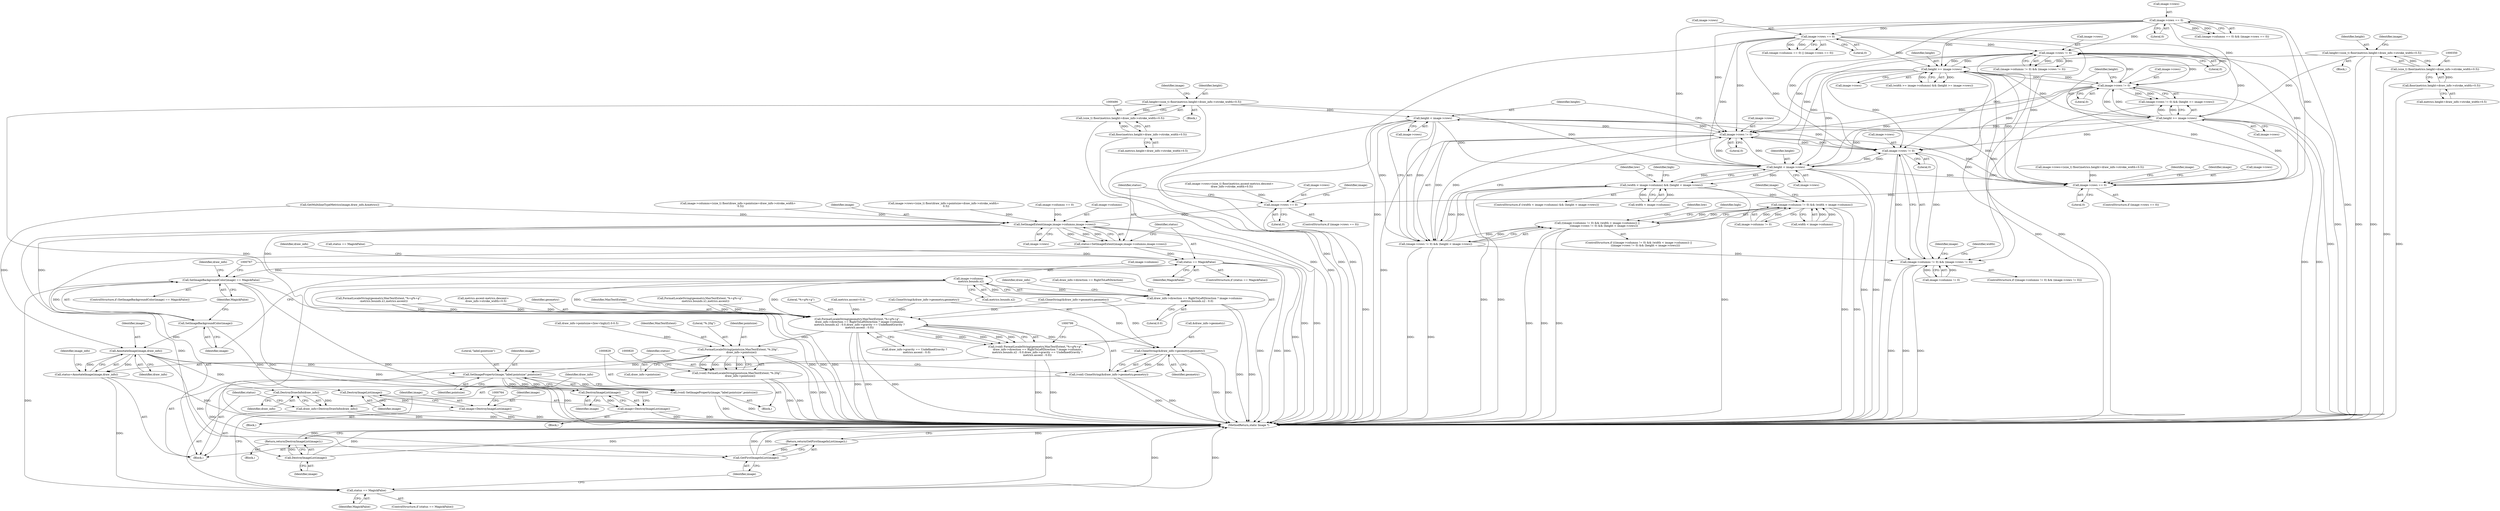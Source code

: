 digraph "0_ImageMagick_aeff00de228bc5a158c2a975ab47845d8a1db456_0@pointer" {
"1000561" [label="(Call,height < image->rows)"];
"1000487" [label="(Call,height=(size_t) floor(metrics.height+draw_info->stroke_width+0.5))"];
"1000489" [label="(Call,(size_t) floor(metrics.height+draw_info->stroke_width+0.5))"];
"1000491" [label="(Call,floor(metrics.height+draw_info->stroke_width+0.5))"];
"1000556" [label="(Call,image->rows != 0)"];
"1000368" [label="(Call,image->rows != 0)"];
"1000224" [label="(Call,image->rows == 0)"];
"1000381" [label="(Call,height >= image->rows)"];
"1000347" [label="(Call,height=(size_t) floor(metrics.height+draw_info->stroke_width+0.5))"];
"1000349" [label="(Call,(size_t) floor(metrics.height+draw_info->stroke_width+0.5))"];
"1000351" [label="(Call,floor(metrics.height+draw_info->stroke_width+0.5))"];
"1000407" [label="(Call,height >= image->rows)"];
"1000402" [label="(Call,image->rows != 0)"];
"1000276" [label="(Call,image->rows == 0)"];
"1000508" [label="(Call,image->rows != 0)"];
"1000521" [label="(Call,height < image->rows)"];
"1000561" [label="(Call,height < image->rows)"];
"1000502" [label="(Call,(image->columns != 0) && (image->rows != 0))"];
"1000515" [label="(Call,(width < image->columns) && (height < image->rows))"];
"1000544" [label="(Call,(image->columns != 0) && (width < image->columns))"];
"1000543" [label="(Call,((image->columns != 0) && (width < image->columns)) ||\n                ((image->rows != 0) && (height < image->rows)))"];
"1000555" [label="(Call,(image->rows != 0) && (height < image->rows))"];
"1000667" [label="(Call,image->rows == 0)"];
"1000693" [label="(Call,image->rows == 0)"];
"1000716" [label="(Call,SetImageExtent(image,image->columns,image->rows))"];
"1000714" [label="(Call,status=SetImageExtent(image,image->columns,image->rows))"];
"1000725" [label="(Call,status == MagickFalse)"];
"1000743" [label="(Call,SetImageBackgroundColor(image) == MagickFalse)"];
"1000839" [label="(Call,status == MagickFalse)"];
"1000740" [label="(Call,DestroyImageList(image))"];
"1000739" [label="(Return,return(DestroyImageList(image));)"];
"1000744" [label="(Call,SetImageBackgroundColor(image))"];
"1000760" [label="(Call,DestroyImageList(image))"];
"1000758" [label="(Call,image=DestroyImageList(image))"];
"1000808" [label="(Call,AnnotateImage(image,draw_info))"];
"1000806" [label="(Call,status=AnnotateImage(image,draw_info))"];
"1000830" [label="(Call,SetImageProperty(image,\"label:pointsize\",pointsize))"];
"1000828" [label="(Call,(void) SetImageProperty(image,\"label:pointsize\",pointsize))"];
"1000845" [label="(Call,DestroyImageList(image))"];
"1000843" [label="(Call,image=DestroyImageList(image))"];
"1000852" [label="(Call,GetFirstImageInList(image))"];
"1000851" [label="(Return,return(GetFirstImageInList(image));)"];
"1000836" [label="(Call,DestroyDrawInfo(draw_info))"];
"1000834" [label="(Call,draw_info=DestroyDrawInfo(draw_info))"];
"1000778" [label="(Call,image->columns-\n     metrics.bounds.x2)"];
"1000768" [label="(Call,FormatLocaleString(geometry,MaxTextExtent,\"%+g%+g\",\n     draw_info->direction == RightToLeftDirection ? image->columns-\n     metrics.bounds.x2 : 0.0,draw_info->gravity == UndefinedGravity ?\n     metrics.ascent : 0.0))"];
"1000766" [label="(Call,(void) FormatLocaleString(geometry,MaxTextExtent,\"%+g%+g\",\n     draw_info->direction == RightToLeftDirection ? image->columns-\n     metrics.bounds.x2 : 0.0,draw_info->gravity == UndefinedGravity ?\n     metrics.ascent : 0.0))"];
"1000800" [label="(Call,CloneString(&draw_info->geometry,geometry))"];
"1000798" [label="(Call,(void) CloneString(&draw_info->geometry,geometry))"];
"1000821" [label="(Call,FormatLocaleString(pointsize,MaxTextExtent,\"%.20g\",\n        draw_info->pointsize))"];
"1000819" [label="(Call,(void) FormatLocaleString(pointsize,MaxTextExtent,\"%.20g\",\n        draw_info->pointsize))"];
"1000772" [label="(Call,draw_info->direction == RightToLeftDirection ? image->columns-\n     metrics.bounds.x2 : 0.0)"];
"1000224" [label="(Call,image->rows == 0)"];
"1000694" [label="(Call,image->rows)"];
"1000491" [label="(Call,floor(metrics.height+draw_info->stroke_width+0.5))"];
"1000523" [label="(Call,image->rows)"];
"1000668" [label="(Call,image->rows)"];
"1000645" [label="(Call,image->columns == 0)"];
"1000277" [label="(Call,image->rows)"];
"1000544" [label="(Call,(image->columns != 0) && (width < image->columns))"];
"1000727" [label="(Identifier,MagickFalse)"];
"1000744" [label="(Call,SetImageBackgroundColor(image))"];
"1000745" [label="(Identifier,image)"];
"1000600" [label="(Call,status == MagickFalse)"];
"1000810" [label="(Identifier,draw_info)"];
"1000492" [label="(Call,metrics.height+draw_info->stroke_width+0.5)"];
"1000406" [label="(Literal,0)"];
"1000768" [label="(Call,FormatLocaleString(geometry,MaxTextExtent,\"%+g%+g\",\n     draw_info->direction == RightToLeftDirection ? image->columns-\n     metrics.bounds.x2 : 0.0,draw_info->gravity == UndefinedGravity ?\n     metrics.ascent : 0.0))"];
"1000693" [label="(Call,image->rows == 0)"];
"1000760" [label="(Call,DestroyImageList(image))"];
"1000806" [label="(Call,status=AnnotateImage(image,draw_info))"];
"1000503" [label="(Call,image->columns != 0)"];
"1000567" [label="(Identifier,low)"];
"1000369" [label="(Call,image->rows)"];
"1000841" [label="(Identifier,MagickFalse)"];
"1000854" [label="(MethodReturn,static Image *)"];
"1000547" [label="(Identifier,image)"];
"1000805" [label="(Identifier,geometry)"];
"1000739" [label="(Return,return(DestroyImageList(image));)"];
"1000375" [label="(Call,(width >= image->columns) && (height >= image->rows))"];
"1000782" [label="(Call,metrics.bounds.x2)"];
"1000747" [label="(Block,)"];
"1000362" [label="(Call,(image->columns != 0) && (image->rows != 0))"];
"1000225" [label="(Call,image->rows)"];
"1000836" [label="(Call,DestroyDrawInfo(draw_info))"];
"1000824" [label="(Literal,\"%.20g\")"];
"1000246" [label="(Call,image->rows=(size_t) floor(metrics.height+draw_info->stroke_width+0.5))"];
"1000743" [label="(Call,SetImageBackgroundColor(image) == MagickFalse)"];
"1000270" [label="(Call,(image->columns == 0) || (image->rows == 0))"];
"1000594" [label="(Call,GetMultilineTypeMetrics(image,draw_info,&metrics))"];
"1000819" [label="(Call,(void) FormatLocaleString(pointsize,MaxTextExtent,\"%.20g\",\n        draw_info->pointsize))"];
"1000700" [label="(Identifier,image)"];
"1000460" [label="(Call,CloneString(&draw_info->geometry,geometry))"];
"1000560" [label="(Literal,0)"];
"1000834" [label="(Call,draw_info=DestroyDrawInfo(draw_info))"];
"1000299" [label="(Call,FormatLocaleString(geometry,MaxTextExtent,\"%+g%+g\",\n            -metrics.bounds.x1,metrics.ascent))"];
"1000679" [label="(Call,metrics.ascent-metrics.descent+\n      draw_info->stroke_width+0.5)"];
"1000740" [label="(Call,DestroyImageList(image))"];
"1000769" [label="(Identifier,geometry)"];
"1000671" [label="(Literal,0)"];
"1000770" [label="(Identifier,MaxTextExtent)"];
"1000517" [label="(Identifier,width)"];
"1000542" [label="(ControlStructure,if (((image->columns != 0) && (width < image->columns)) ||\n                ((image->rows != 0) && (height < image->rows))))"];
"1000832" [label="(Literal,\"label:pointsize\")"];
"1000788" [label="(Call,draw_info->gravity == UndefinedGravity ?\n     metrics.ascent : 0.0)"];
"1000381" [label="(Call,height >= image->rows)"];
"1000726" [label="(Identifier,status)"];
"1000439" [label="(Call,FormatLocaleString(geometry,MaxTextExtent,\"%+g%+g\",\n            -metrics.bounds.x1,metrics.ascent))"];
"1000505" [label="(Identifier,image)"];
"1000550" [label="(Call,width < image->columns)"];
"1000715" [label="(Identifier,status)"];
"1000672" [label="(Call,image->rows=(size_t) floor(metrics.ascent-metrics.descent+\n      draw_info->stroke_width+0.5))"];
"1000555" [label="(Call,(image->rows != 0) && (height < image->rows))"];
"1000692" [label="(ControlStructure,if (image->rows == 0))"];
"1000382" [label="(Identifier,height)"];
"1000821" [label="(Call,FormatLocaleString(pointsize,MaxTextExtent,\"%.20g\",\n        draw_info->pointsize))"];
"1000721" [label="(Call,image->rows)"];
"1000741" [label="(Identifier,image)"];
"1000831" [label="(Identifier,image)"];
"1000352" [label="(Call,metrics.height+draw_info->stroke_width+0.5)"];
"1000843" [label="(Call,image=DestroyImageList(image))"];
"1000742" [label="(ControlStructure,if (SetImageBackgroundColor(image) == MagickFalse))"];
"1000228" [label="(Literal,0)"];
"1000846" [label="(Identifier,image)"];
"1000543" [label="(Call,((image->columns != 0) && (width < image->columns)) ||\n                ((image->rows != 0) && (height < image->rows)))"];
"1000561" [label="(Call,height < image->rows)"];
"1000779" [label="(Call,image->columns)"];
"1000427" [label="(Block,)"];
"1000835" [label="(Identifier,draw_info)"];
"1000761" [label="(Identifier,image)"];
"1000718" [label="(Call,image->columns)"];
"1000409" [label="(Call,image->rows)"];
"1000758" [label="(Call,image=DestroyImageList(image))"];
"1000488" [label="(Identifier,height)"];
"1000535" [label="(Identifier,high)"];
"1000823" [label="(Identifier,MaxTextExtent)"];
"1000558" [label="(Identifier,image)"];
"1000383" [label="(Call,image->rows)"];
"1000730" [label="(Identifier,draw_info)"];
"1000809" [label="(Identifier,image)"];
"1000728" [label="(Block,)"];
"1000557" [label="(Call,image->rows)"];
"1000521" [label="(Call,height < image->rows)"];
"1000695" [label="(Identifier,image)"];
"1000746" [label="(Identifier,MagickFalse)"];
"1000489" [label="(Call,(size_t) floor(metrics.height+draw_info->stroke_width+0.5))"];
"1000814" [label="(Identifier,image_info)"];
"1000844" [label="(Identifier,image)"];
"1000771" [label="(Literal,\"%+g%+g\")"];
"1000773" [label="(Call,draw_info->direction == RightToLeftDirection)"];
"1000666" [label="(ControlStructure,if (image->rows == 0))"];
"1000830" [label="(Call,SetImageProperty(image,\"label:pointsize\",pointsize))"];
"1000837" [label="(Identifier,draw_info)"];
"1000407" [label="(Call,height >= image->rows)"];
"1000808" [label="(Call,AnnotateImage(image,draw_info))"];
"1000351" [label="(Call,floor(metrics.height+draw_info->stroke_width+0.5))"];
"1000650" [label="(Call,image->columns=(size_t) floor(draw_info->pointsize+draw_info->stroke_width+\n      0.5))"];
"1000791" [label="(Identifier,draw_info)"];
"1000522" [label="(Identifier,height)"];
"1000667" [label="(Call,image->rows == 0)"];
"1000516" [label="(Call,width < image->columns)"];
"1000817" [label="(Block,)"];
"1000502" [label="(Call,(image->columns != 0) && (image->rows != 0))"];
"1000349" [label="(Call,(size_t) floor(metrics.height+draw_info->stroke_width+0.5))"];
"1000822" [label="(Identifier,pointsize)"];
"1000545" [label="(Call,image->columns != 0)"];
"1000365" [label="(Identifier,image)"];
"1000853" [label="(Identifier,image)"];
"1000401" [label="(Call,(image->rows != 0) && (height >= image->rows))"];
"1000725" [label="(Call,status == MagickFalse)"];
"1000833" [label="(Identifier,pointsize)"];
"1000563" [label="(Call,image->rows)"];
"1000562" [label="(Identifier,height)"];
"1000842" [label="(Block,)"];
"1000512" [label="(Literal,0)"];
"1000798" [label="(Call,(void) CloneString(&draw_info->geometry,geometry))"];
"1000276" [label="(Call,image->rows == 0)"];
"1000759" [label="(Identifier,image)"];
"1000347" [label="(Call,height=(size_t) floor(metrics.height+draw_info->stroke_width+0.5))"];
"1000766" [label="(Call,(void) FormatLocaleString(geometry,MaxTextExtent,\"%+g%+g\",\n     draw_info->direction == RightToLeftDirection ? image->columns-\n     metrics.bounds.x2 : 0.0,draw_info->gravity == UndefinedGravity ?\n     metrics.ascent : 0.0))"];
"1000320" [label="(Call,CloneString(&draw_info->geometry,geometry))"];
"1000575" [label="(Identifier,high)"];
"1000280" [label="(Literal,0)"];
"1000348" [label="(Identifier,height)"];
"1000801" [label="(Call,&draw_info->geometry)"];
"1000372" [label="(Literal,0)"];
"1000800" [label="(Call,CloneString(&draw_info->geometry,geometry))"];
"1000218" [label="(Call,(image->columns == 0) && (image->rows == 0))"];
"1000724" [label="(ControlStructure,if (status == MagickFalse))"];
"1000368" [label="(Call,image->rows != 0)"];
"1000509" [label="(Call,image->rows)"];
"1000581" [label="(Call,draw_info->pointsize=(low+high)/2.0-0.5)"];
"1000296" [label="(Block,)"];
"1000714" [label="(Call,status=SetImageExtent(image,image->columns,image->rows))"];
"1000840" [label="(Identifier,status)"];
"1000807" [label="(Identifier,status)"];
"1000825" [label="(Call,draw_info->pointsize)"];
"1000851" [label="(Return,return(GetFirstImageInList(image));)"];
"1000514" [label="(ControlStructure,if ((width < image->columns) && (height < image->rows)))"];
"1000508" [label="(Call,image->rows != 0)"];
"1000839" [label="(Call,status == MagickFalse)"];
"1000852" [label="(Call,GetFirstImageInList(image))"];
"1000408" [label="(Identifier,height)"];
"1000205" [label="(Call,metrics.ascent=0.0)"];
"1000402" [label="(Call,image->rows != 0)"];
"1000501" [label="(ControlStructure,if ((image->columns != 0) && (image->rows != 0)))"];
"1000487" [label="(Call,height=(size_t) floor(metrics.height+draw_info->stroke_width+0.5))"];
"1000515" [label="(Call,(width < image->columns) && (height < image->rows))"];
"1000674" [label="(Identifier,image)"];
"1000845" [label="(Call,DestroyImageList(image))"];
"1000787" [label="(Literal,0.0)"];
"1000716" [label="(Call,SetImageExtent(image,image->columns,image->rows))"];
"1000717" [label="(Identifier,image)"];
"1000106" [label="(Block,)"];
"1000749" [label="(Identifier,draw_info)"];
"1000772" [label="(Call,draw_info->direction == RightToLeftDirection ? image->columns-\n     metrics.bounds.x2 : 0.0)"];
"1000698" [label="(Call,image->rows=(size_t) floor(draw_info->pointsize+draw_info->stroke_width+\n      0.5))"];
"1000556" [label="(Call,image->rows != 0)"];
"1000828" [label="(Call,(void) SetImageProperty(image,\"label:pointsize\",pointsize))"];
"1000838" [label="(ControlStructure,if (status == MagickFalse))"];
"1000697" [label="(Literal,0)"];
"1000778" [label="(Call,image->columns-\n     metrics.bounds.x2)"];
"1000403" [label="(Call,image->rows)"];
"1000527" [label="(Identifier,low)"];
"1000561" -> "1000555"  [label="AST: "];
"1000561" -> "1000563"  [label="CFG: "];
"1000562" -> "1000561"  [label="AST: "];
"1000563" -> "1000561"  [label="AST: "];
"1000555" -> "1000561"  [label="CFG: "];
"1000561" -> "1000854"  [label="DDG: "];
"1000561" -> "1000854"  [label="DDG: "];
"1000561" -> "1000508"  [label="DDG: "];
"1000561" -> "1000521"  [label="DDG: "];
"1000561" -> "1000556"  [label="DDG: "];
"1000561" -> "1000555"  [label="DDG: "];
"1000561" -> "1000555"  [label="DDG: "];
"1000487" -> "1000561"  [label="DDG: "];
"1000556" -> "1000561"  [label="DDG: "];
"1000561" -> "1000667"  [label="DDG: "];
"1000487" -> "1000427"  [label="AST: "];
"1000487" -> "1000489"  [label="CFG: "];
"1000488" -> "1000487"  [label="AST: "];
"1000489" -> "1000487"  [label="AST: "];
"1000505" -> "1000487"  [label="CFG: "];
"1000487" -> "1000854"  [label="DDG: "];
"1000487" -> "1000854"  [label="DDG: "];
"1000489" -> "1000487"  [label="DDG: "];
"1000487" -> "1000521"  [label="DDG: "];
"1000489" -> "1000491"  [label="CFG: "];
"1000490" -> "1000489"  [label="AST: "];
"1000491" -> "1000489"  [label="AST: "];
"1000489" -> "1000854"  [label="DDG: "];
"1000491" -> "1000489"  [label="DDG: "];
"1000491" -> "1000492"  [label="CFG: "];
"1000492" -> "1000491"  [label="AST: "];
"1000491" -> "1000854"  [label="DDG: "];
"1000556" -> "1000555"  [label="AST: "];
"1000556" -> "1000560"  [label="CFG: "];
"1000557" -> "1000556"  [label="AST: "];
"1000560" -> "1000556"  [label="AST: "];
"1000562" -> "1000556"  [label="CFG: "];
"1000555" -> "1000556"  [label="CFG: "];
"1000556" -> "1000854"  [label="DDG: "];
"1000556" -> "1000508"  [label="DDG: "];
"1000556" -> "1000521"  [label="DDG: "];
"1000556" -> "1000555"  [label="DDG: "];
"1000556" -> "1000555"  [label="DDG: "];
"1000368" -> "1000556"  [label="DDG: "];
"1000224" -> "1000556"  [label="DDG: "];
"1000508" -> "1000556"  [label="DDG: "];
"1000407" -> "1000556"  [label="DDG: "];
"1000402" -> "1000556"  [label="DDG: "];
"1000521" -> "1000556"  [label="DDG: "];
"1000276" -> "1000556"  [label="DDG: "];
"1000381" -> "1000556"  [label="DDG: "];
"1000556" -> "1000667"  [label="DDG: "];
"1000368" -> "1000362"  [label="AST: "];
"1000368" -> "1000372"  [label="CFG: "];
"1000369" -> "1000368"  [label="AST: "];
"1000372" -> "1000368"  [label="AST: "];
"1000362" -> "1000368"  [label="CFG: "];
"1000368" -> "1000854"  [label="DDG: "];
"1000368" -> "1000362"  [label="DDG: "];
"1000368" -> "1000362"  [label="DDG: "];
"1000224" -> "1000368"  [label="DDG: "];
"1000381" -> "1000368"  [label="DDG: "];
"1000407" -> "1000368"  [label="DDG: "];
"1000402" -> "1000368"  [label="DDG: "];
"1000276" -> "1000368"  [label="DDG: "];
"1000368" -> "1000381"  [label="DDG: "];
"1000368" -> "1000402"  [label="DDG: "];
"1000368" -> "1000508"  [label="DDG: "];
"1000368" -> "1000521"  [label="DDG: "];
"1000368" -> "1000667"  [label="DDG: "];
"1000224" -> "1000218"  [label="AST: "];
"1000224" -> "1000228"  [label="CFG: "];
"1000225" -> "1000224"  [label="AST: "];
"1000228" -> "1000224"  [label="AST: "];
"1000218" -> "1000224"  [label="CFG: "];
"1000224" -> "1000854"  [label="DDG: "];
"1000224" -> "1000218"  [label="DDG: "];
"1000224" -> "1000218"  [label="DDG: "];
"1000224" -> "1000276"  [label="DDG: "];
"1000224" -> "1000381"  [label="DDG: "];
"1000224" -> "1000402"  [label="DDG: "];
"1000224" -> "1000508"  [label="DDG: "];
"1000224" -> "1000521"  [label="DDG: "];
"1000224" -> "1000667"  [label="DDG: "];
"1000381" -> "1000375"  [label="AST: "];
"1000381" -> "1000383"  [label="CFG: "];
"1000382" -> "1000381"  [label="AST: "];
"1000383" -> "1000381"  [label="AST: "];
"1000375" -> "1000381"  [label="CFG: "];
"1000381" -> "1000854"  [label="DDG: "];
"1000381" -> "1000854"  [label="DDG: "];
"1000381" -> "1000375"  [label="DDG: "];
"1000381" -> "1000375"  [label="DDG: "];
"1000347" -> "1000381"  [label="DDG: "];
"1000407" -> "1000381"  [label="DDG: "];
"1000402" -> "1000381"  [label="DDG: "];
"1000276" -> "1000381"  [label="DDG: "];
"1000381" -> "1000402"  [label="DDG: "];
"1000381" -> "1000508"  [label="DDG: "];
"1000381" -> "1000521"  [label="DDG: "];
"1000381" -> "1000667"  [label="DDG: "];
"1000347" -> "1000296"  [label="AST: "];
"1000347" -> "1000349"  [label="CFG: "];
"1000348" -> "1000347"  [label="AST: "];
"1000349" -> "1000347"  [label="AST: "];
"1000365" -> "1000347"  [label="CFG: "];
"1000347" -> "1000854"  [label="DDG: "];
"1000347" -> "1000854"  [label="DDG: "];
"1000349" -> "1000347"  [label="DDG: "];
"1000347" -> "1000407"  [label="DDG: "];
"1000349" -> "1000351"  [label="CFG: "];
"1000350" -> "1000349"  [label="AST: "];
"1000351" -> "1000349"  [label="AST: "];
"1000349" -> "1000854"  [label="DDG: "];
"1000351" -> "1000349"  [label="DDG: "];
"1000351" -> "1000352"  [label="CFG: "];
"1000352" -> "1000351"  [label="AST: "];
"1000351" -> "1000854"  [label="DDG: "];
"1000407" -> "1000401"  [label="AST: "];
"1000407" -> "1000409"  [label="CFG: "];
"1000408" -> "1000407"  [label="AST: "];
"1000409" -> "1000407"  [label="AST: "];
"1000401" -> "1000407"  [label="CFG: "];
"1000407" -> "1000854"  [label="DDG: "];
"1000407" -> "1000854"  [label="DDG: "];
"1000407" -> "1000402"  [label="DDG: "];
"1000407" -> "1000401"  [label="DDG: "];
"1000407" -> "1000401"  [label="DDG: "];
"1000402" -> "1000407"  [label="DDG: "];
"1000407" -> "1000508"  [label="DDG: "];
"1000407" -> "1000521"  [label="DDG: "];
"1000407" -> "1000667"  [label="DDG: "];
"1000402" -> "1000401"  [label="AST: "];
"1000402" -> "1000406"  [label="CFG: "];
"1000403" -> "1000402"  [label="AST: "];
"1000406" -> "1000402"  [label="AST: "];
"1000408" -> "1000402"  [label="CFG: "];
"1000401" -> "1000402"  [label="CFG: "];
"1000402" -> "1000854"  [label="DDG: "];
"1000402" -> "1000401"  [label="DDG: "];
"1000402" -> "1000401"  [label="DDG: "];
"1000276" -> "1000402"  [label="DDG: "];
"1000402" -> "1000508"  [label="DDG: "];
"1000402" -> "1000521"  [label="DDG: "];
"1000402" -> "1000667"  [label="DDG: "];
"1000276" -> "1000270"  [label="AST: "];
"1000276" -> "1000280"  [label="CFG: "];
"1000277" -> "1000276"  [label="AST: "];
"1000280" -> "1000276"  [label="AST: "];
"1000270" -> "1000276"  [label="CFG: "];
"1000276" -> "1000854"  [label="DDG: "];
"1000276" -> "1000270"  [label="DDG: "];
"1000276" -> "1000270"  [label="DDG: "];
"1000276" -> "1000508"  [label="DDG: "];
"1000276" -> "1000521"  [label="DDG: "];
"1000276" -> "1000667"  [label="DDG: "];
"1000508" -> "1000502"  [label="AST: "];
"1000508" -> "1000512"  [label="CFG: "];
"1000509" -> "1000508"  [label="AST: "];
"1000512" -> "1000508"  [label="AST: "];
"1000502" -> "1000508"  [label="CFG: "];
"1000508" -> "1000854"  [label="DDG: "];
"1000508" -> "1000502"  [label="DDG: "];
"1000508" -> "1000502"  [label="DDG: "];
"1000521" -> "1000508"  [label="DDG: "];
"1000508" -> "1000521"  [label="DDG: "];
"1000508" -> "1000667"  [label="DDG: "];
"1000521" -> "1000515"  [label="AST: "];
"1000521" -> "1000523"  [label="CFG: "];
"1000522" -> "1000521"  [label="AST: "];
"1000523" -> "1000521"  [label="AST: "];
"1000515" -> "1000521"  [label="CFG: "];
"1000521" -> "1000854"  [label="DDG: "];
"1000521" -> "1000854"  [label="DDG: "];
"1000521" -> "1000515"  [label="DDG: "];
"1000521" -> "1000515"  [label="DDG: "];
"1000521" -> "1000667"  [label="DDG: "];
"1000502" -> "1000501"  [label="AST: "];
"1000502" -> "1000503"  [label="CFG: "];
"1000503" -> "1000502"  [label="AST: "];
"1000517" -> "1000502"  [label="CFG: "];
"1000547" -> "1000502"  [label="CFG: "];
"1000502" -> "1000854"  [label="DDG: "];
"1000502" -> "1000854"  [label="DDG: "];
"1000502" -> "1000854"  [label="DDG: "];
"1000503" -> "1000502"  [label="DDG: "];
"1000503" -> "1000502"  [label="DDG: "];
"1000401" -> "1000502"  [label="DDG: "];
"1000362" -> "1000502"  [label="DDG: "];
"1000555" -> "1000502"  [label="DDG: "];
"1000515" -> "1000514"  [label="AST: "];
"1000515" -> "1000516"  [label="CFG: "];
"1000516" -> "1000515"  [label="AST: "];
"1000527" -> "1000515"  [label="CFG: "];
"1000535" -> "1000515"  [label="CFG: "];
"1000515" -> "1000854"  [label="DDG: "];
"1000515" -> "1000854"  [label="DDG: "];
"1000515" -> "1000854"  [label="DDG: "];
"1000516" -> "1000515"  [label="DDG: "];
"1000516" -> "1000515"  [label="DDG: "];
"1000555" -> "1000515"  [label="DDG: "];
"1000515" -> "1000544"  [label="DDG: "];
"1000515" -> "1000555"  [label="DDG: "];
"1000544" -> "1000543"  [label="AST: "];
"1000544" -> "1000545"  [label="CFG: "];
"1000544" -> "1000550"  [label="CFG: "];
"1000545" -> "1000544"  [label="AST: "];
"1000550" -> "1000544"  [label="AST: "];
"1000558" -> "1000544"  [label="CFG: "];
"1000543" -> "1000544"  [label="CFG: "];
"1000544" -> "1000854"  [label="DDG: "];
"1000544" -> "1000854"  [label="DDG: "];
"1000544" -> "1000543"  [label="DDG: "];
"1000544" -> "1000543"  [label="DDG: "];
"1000545" -> "1000544"  [label="DDG: "];
"1000545" -> "1000544"  [label="DDG: "];
"1000550" -> "1000544"  [label="DDG: "];
"1000550" -> "1000544"  [label="DDG: "];
"1000543" -> "1000542"  [label="AST: "];
"1000543" -> "1000555"  [label="CFG: "];
"1000555" -> "1000543"  [label="AST: "];
"1000567" -> "1000543"  [label="CFG: "];
"1000575" -> "1000543"  [label="CFG: "];
"1000543" -> "1000854"  [label="DDG: "];
"1000543" -> "1000854"  [label="DDG: "];
"1000543" -> "1000854"  [label="DDG: "];
"1000555" -> "1000543"  [label="DDG: "];
"1000555" -> "1000543"  [label="DDG: "];
"1000555" -> "1000854"  [label="DDG: "];
"1000555" -> "1000854"  [label="DDG: "];
"1000667" -> "1000666"  [label="AST: "];
"1000667" -> "1000671"  [label="CFG: "];
"1000668" -> "1000667"  [label="AST: "];
"1000671" -> "1000667"  [label="AST: "];
"1000674" -> "1000667"  [label="CFG: "];
"1000695" -> "1000667"  [label="CFG: "];
"1000246" -> "1000667"  [label="DDG: "];
"1000667" -> "1000693"  [label="DDG: "];
"1000693" -> "1000692"  [label="AST: "];
"1000693" -> "1000697"  [label="CFG: "];
"1000694" -> "1000693"  [label="AST: "];
"1000697" -> "1000693"  [label="AST: "];
"1000700" -> "1000693"  [label="CFG: "];
"1000715" -> "1000693"  [label="CFG: "];
"1000693" -> "1000854"  [label="DDG: "];
"1000672" -> "1000693"  [label="DDG: "];
"1000693" -> "1000716"  [label="DDG: "];
"1000716" -> "1000714"  [label="AST: "];
"1000716" -> "1000721"  [label="CFG: "];
"1000717" -> "1000716"  [label="AST: "];
"1000718" -> "1000716"  [label="AST: "];
"1000721" -> "1000716"  [label="AST: "];
"1000714" -> "1000716"  [label="CFG: "];
"1000716" -> "1000854"  [label="DDG: "];
"1000716" -> "1000854"  [label="DDG: "];
"1000716" -> "1000714"  [label="DDG: "];
"1000716" -> "1000714"  [label="DDG: "];
"1000716" -> "1000714"  [label="DDG: "];
"1000594" -> "1000716"  [label="DDG: "];
"1000645" -> "1000716"  [label="DDG: "];
"1000650" -> "1000716"  [label="DDG: "];
"1000698" -> "1000716"  [label="DDG: "];
"1000716" -> "1000740"  [label="DDG: "];
"1000716" -> "1000744"  [label="DDG: "];
"1000716" -> "1000778"  [label="DDG: "];
"1000714" -> "1000106"  [label="AST: "];
"1000715" -> "1000714"  [label="AST: "];
"1000726" -> "1000714"  [label="CFG: "];
"1000714" -> "1000854"  [label="DDG: "];
"1000714" -> "1000725"  [label="DDG: "];
"1000725" -> "1000724"  [label="AST: "];
"1000725" -> "1000727"  [label="CFG: "];
"1000726" -> "1000725"  [label="AST: "];
"1000727" -> "1000725"  [label="AST: "];
"1000730" -> "1000725"  [label="CFG: "];
"1000745" -> "1000725"  [label="CFG: "];
"1000725" -> "1000854"  [label="DDG: "];
"1000725" -> "1000854"  [label="DDG: "];
"1000725" -> "1000854"  [label="DDG: "];
"1000600" -> "1000725"  [label="DDG: "];
"1000725" -> "1000743"  [label="DDG: "];
"1000743" -> "1000742"  [label="AST: "];
"1000743" -> "1000746"  [label="CFG: "];
"1000744" -> "1000743"  [label="AST: "];
"1000746" -> "1000743"  [label="AST: "];
"1000749" -> "1000743"  [label="CFG: "];
"1000767" -> "1000743"  [label="CFG: "];
"1000743" -> "1000854"  [label="DDG: "];
"1000743" -> "1000854"  [label="DDG: "];
"1000743" -> "1000854"  [label="DDG: "];
"1000744" -> "1000743"  [label="DDG: "];
"1000743" -> "1000839"  [label="DDG: "];
"1000839" -> "1000838"  [label="AST: "];
"1000839" -> "1000841"  [label="CFG: "];
"1000840" -> "1000839"  [label="AST: "];
"1000841" -> "1000839"  [label="AST: "];
"1000844" -> "1000839"  [label="CFG: "];
"1000853" -> "1000839"  [label="CFG: "];
"1000839" -> "1000854"  [label="DDG: "];
"1000839" -> "1000854"  [label="DDG: "];
"1000839" -> "1000854"  [label="DDG: "];
"1000806" -> "1000839"  [label="DDG: "];
"1000740" -> "1000739"  [label="AST: "];
"1000740" -> "1000741"  [label="CFG: "];
"1000741" -> "1000740"  [label="AST: "];
"1000739" -> "1000740"  [label="CFG: "];
"1000740" -> "1000854"  [label="DDG: "];
"1000740" -> "1000854"  [label="DDG: "];
"1000740" -> "1000739"  [label="DDG: "];
"1000739" -> "1000728"  [label="AST: "];
"1000854" -> "1000739"  [label="CFG: "];
"1000739" -> "1000854"  [label="DDG: "];
"1000744" -> "1000745"  [label="CFG: "];
"1000745" -> "1000744"  [label="AST: "];
"1000746" -> "1000744"  [label="CFG: "];
"1000744" -> "1000760"  [label="DDG: "];
"1000744" -> "1000808"  [label="DDG: "];
"1000760" -> "1000758"  [label="AST: "];
"1000760" -> "1000761"  [label="CFG: "];
"1000761" -> "1000760"  [label="AST: "];
"1000758" -> "1000760"  [label="CFG: "];
"1000760" -> "1000758"  [label="DDG: "];
"1000758" -> "1000747"  [label="AST: "];
"1000759" -> "1000758"  [label="AST: "];
"1000764" -> "1000758"  [label="CFG: "];
"1000758" -> "1000854"  [label="DDG: "];
"1000758" -> "1000854"  [label="DDG: "];
"1000808" -> "1000806"  [label="AST: "];
"1000808" -> "1000810"  [label="CFG: "];
"1000809" -> "1000808"  [label="AST: "];
"1000810" -> "1000808"  [label="AST: "];
"1000806" -> "1000808"  [label="CFG: "];
"1000808" -> "1000806"  [label="DDG: "];
"1000808" -> "1000806"  [label="DDG: "];
"1000594" -> "1000808"  [label="DDG: "];
"1000808" -> "1000830"  [label="DDG: "];
"1000808" -> "1000836"  [label="DDG: "];
"1000808" -> "1000845"  [label="DDG: "];
"1000808" -> "1000852"  [label="DDG: "];
"1000806" -> "1000106"  [label="AST: "];
"1000807" -> "1000806"  [label="AST: "];
"1000814" -> "1000806"  [label="CFG: "];
"1000806" -> "1000854"  [label="DDG: "];
"1000830" -> "1000828"  [label="AST: "];
"1000830" -> "1000833"  [label="CFG: "];
"1000831" -> "1000830"  [label="AST: "];
"1000832" -> "1000830"  [label="AST: "];
"1000833" -> "1000830"  [label="AST: "];
"1000828" -> "1000830"  [label="CFG: "];
"1000830" -> "1000854"  [label="DDG: "];
"1000830" -> "1000828"  [label="DDG: "];
"1000830" -> "1000828"  [label="DDG: "];
"1000830" -> "1000828"  [label="DDG: "];
"1000821" -> "1000830"  [label="DDG: "];
"1000830" -> "1000845"  [label="DDG: "];
"1000830" -> "1000852"  [label="DDG: "];
"1000828" -> "1000817"  [label="AST: "];
"1000829" -> "1000828"  [label="AST: "];
"1000835" -> "1000828"  [label="CFG: "];
"1000828" -> "1000854"  [label="DDG: "];
"1000828" -> "1000854"  [label="DDG: "];
"1000845" -> "1000843"  [label="AST: "];
"1000845" -> "1000846"  [label="CFG: "];
"1000846" -> "1000845"  [label="AST: "];
"1000843" -> "1000845"  [label="CFG: "];
"1000845" -> "1000843"  [label="DDG: "];
"1000843" -> "1000842"  [label="AST: "];
"1000844" -> "1000843"  [label="AST: "];
"1000849" -> "1000843"  [label="CFG: "];
"1000843" -> "1000854"  [label="DDG: "];
"1000843" -> "1000854"  [label="DDG: "];
"1000852" -> "1000851"  [label="AST: "];
"1000852" -> "1000853"  [label="CFG: "];
"1000853" -> "1000852"  [label="AST: "];
"1000851" -> "1000852"  [label="CFG: "];
"1000852" -> "1000854"  [label="DDG: "];
"1000852" -> "1000854"  [label="DDG: "];
"1000852" -> "1000851"  [label="DDG: "];
"1000851" -> "1000106"  [label="AST: "];
"1000854" -> "1000851"  [label="CFG: "];
"1000851" -> "1000854"  [label="DDG: "];
"1000836" -> "1000834"  [label="AST: "];
"1000836" -> "1000837"  [label="CFG: "];
"1000837" -> "1000836"  [label="AST: "];
"1000834" -> "1000836"  [label="CFG: "];
"1000836" -> "1000834"  [label="DDG: "];
"1000834" -> "1000106"  [label="AST: "];
"1000835" -> "1000834"  [label="AST: "];
"1000840" -> "1000834"  [label="CFG: "];
"1000834" -> "1000854"  [label="DDG: "];
"1000834" -> "1000854"  [label="DDG: "];
"1000778" -> "1000772"  [label="AST: "];
"1000778" -> "1000782"  [label="CFG: "];
"1000779" -> "1000778"  [label="AST: "];
"1000782" -> "1000778"  [label="AST: "];
"1000772" -> "1000778"  [label="CFG: "];
"1000778" -> "1000854"  [label="DDG: "];
"1000778" -> "1000854"  [label="DDG: "];
"1000778" -> "1000768"  [label="DDG: "];
"1000778" -> "1000768"  [label="DDG: "];
"1000778" -> "1000772"  [label="DDG: "];
"1000778" -> "1000772"  [label="DDG: "];
"1000768" -> "1000766"  [label="AST: "];
"1000768" -> "1000788"  [label="CFG: "];
"1000769" -> "1000768"  [label="AST: "];
"1000770" -> "1000768"  [label="AST: "];
"1000771" -> "1000768"  [label="AST: "];
"1000772" -> "1000768"  [label="AST: "];
"1000788" -> "1000768"  [label="AST: "];
"1000766" -> "1000768"  [label="CFG: "];
"1000768" -> "1000854"  [label="DDG: "];
"1000768" -> "1000854"  [label="DDG: "];
"1000768" -> "1000854"  [label="DDG: "];
"1000768" -> "1000766"  [label="DDG: "];
"1000768" -> "1000766"  [label="DDG: "];
"1000768" -> "1000766"  [label="DDG: "];
"1000768" -> "1000766"  [label="DDG: "];
"1000768" -> "1000766"  [label="DDG: "];
"1000460" -> "1000768"  [label="DDG: "];
"1000439" -> "1000768"  [label="DDG: "];
"1000439" -> "1000768"  [label="DDG: "];
"1000439" -> "1000768"  [label="DDG: "];
"1000299" -> "1000768"  [label="DDG: "];
"1000299" -> "1000768"  [label="DDG: "];
"1000299" -> "1000768"  [label="DDG: "];
"1000320" -> "1000768"  [label="DDG: "];
"1000679" -> "1000768"  [label="DDG: "];
"1000205" -> "1000768"  [label="DDG: "];
"1000768" -> "1000800"  [label="DDG: "];
"1000768" -> "1000821"  [label="DDG: "];
"1000766" -> "1000106"  [label="AST: "];
"1000767" -> "1000766"  [label="AST: "];
"1000799" -> "1000766"  [label="CFG: "];
"1000766" -> "1000854"  [label="DDG: "];
"1000766" -> "1000854"  [label="DDG: "];
"1000800" -> "1000798"  [label="AST: "];
"1000800" -> "1000805"  [label="CFG: "];
"1000801" -> "1000800"  [label="AST: "];
"1000805" -> "1000800"  [label="AST: "];
"1000798" -> "1000800"  [label="CFG: "];
"1000800" -> "1000854"  [label="DDG: "];
"1000800" -> "1000854"  [label="DDG: "];
"1000800" -> "1000798"  [label="DDG: "];
"1000800" -> "1000798"  [label="DDG: "];
"1000460" -> "1000800"  [label="DDG: "];
"1000320" -> "1000800"  [label="DDG: "];
"1000798" -> "1000106"  [label="AST: "];
"1000799" -> "1000798"  [label="AST: "];
"1000807" -> "1000798"  [label="CFG: "];
"1000798" -> "1000854"  [label="DDG: "];
"1000798" -> "1000854"  [label="DDG: "];
"1000821" -> "1000819"  [label="AST: "];
"1000821" -> "1000825"  [label="CFG: "];
"1000822" -> "1000821"  [label="AST: "];
"1000823" -> "1000821"  [label="AST: "];
"1000824" -> "1000821"  [label="AST: "];
"1000825" -> "1000821"  [label="AST: "];
"1000819" -> "1000821"  [label="CFG: "];
"1000821" -> "1000854"  [label="DDG: "];
"1000821" -> "1000854"  [label="DDG: "];
"1000821" -> "1000819"  [label="DDG: "];
"1000821" -> "1000819"  [label="DDG: "];
"1000821" -> "1000819"  [label="DDG: "];
"1000821" -> "1000819"  [label="DDG: "];
"1000581" -> "1000821"  [label="DDG: "];
"1000819" -> "1000817"  [label="AST: "];
"1000820" -> "1000819"  [label="AST: "];
"1000829" -> "1000819"  [label="CFG: "];
"1000819" -> "1000854"  [label="DDG: "];
"1000819" -> "1000854"  [label="DDG: "];
"1000772" -> "1000787"  [label="CFG: "];
"1000773" -> "1000772"  [label="AST: "];
"1000787" -> "1000772"  [label="AST: "];
"1000791" -> "1000772"  [label="CFG: "];
"1000772" -> "1000854"  [label="DDG: "];
"1000772" -> "1000854"  [label="DDG: "];
}
